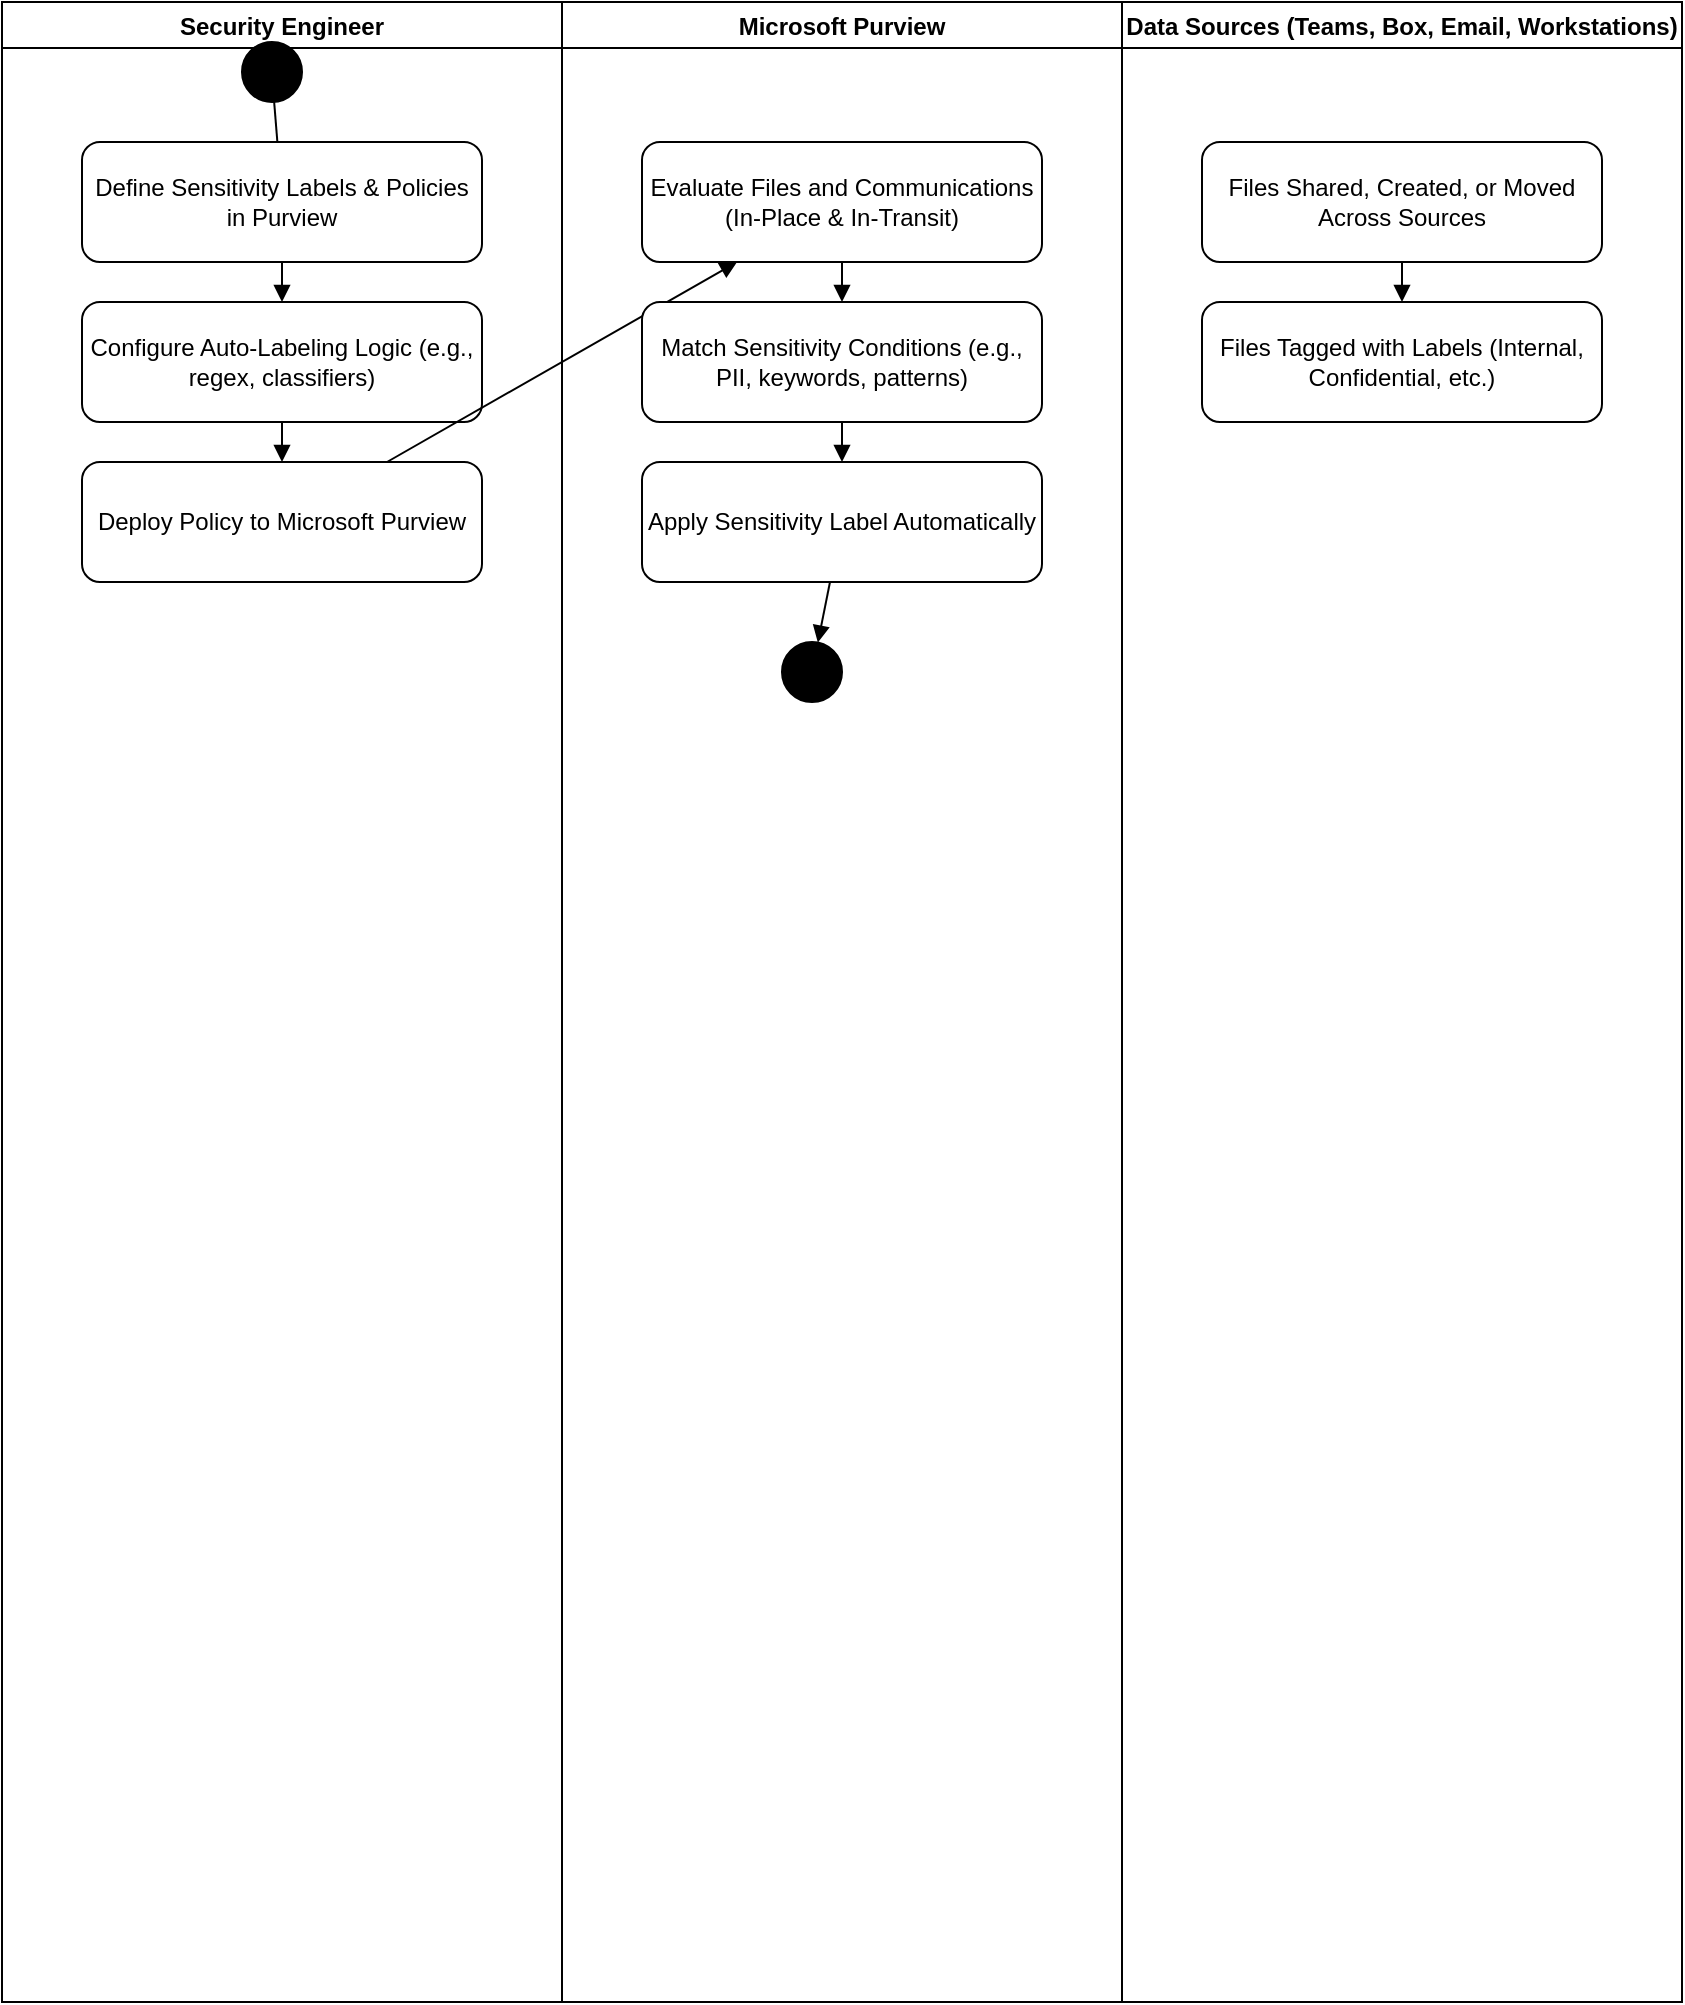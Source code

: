 <mxfile>
  <diagram name="Purview Auto-Categorization Flow" id="0">
    <mxGraphModel dx="1200" dy="720" grid="1" gridSize="10" guides="1" tooltips="1" connect="1" arrows="1" fold="1" page="1" pageScale="1" pageWidth="850" pageHeight="1100" math="0" shadow="0">
      <root>
        <mxCell id="0"/>
        <mxCell id="1" parent="0"/>

        <mxCell id="2" value="Security Engineer" style="swimlane" vertex="1" parent="1">
          <mxGeometry x="0" y="0" width="280" height="1000" as="geometry"/>
        </mxCell>
        <mxCell id="3" value="Microsoft Purview" style="swimlane" vertex="1" parent="1">
          <mxGeometry x="280" y="0" width="280" height="1000" as="geometry"/>
        </mxCell>
        <mxCell id="4" value="Data Sources (Teams, Box, Email, Workstations)" style="swimlane" vertex="1" parent="1">
          <mxGeometry x="560" y="0" width="280" height="1000" as="geometry"/>
        </mxCell>

        <mxCell id="5" value="" style="ellipse;whiteSpace=wrap;html=1;aspect=fixed;fillColor=#000000;" vertex="1" parent="2">
          <mxGeometry x="120" y="20" width="30" height="30" as="geometry"/>
        </mxCell>

        <mxCell id="6" value="Define Sensitivity Labels &amp; Policies in Purview" style="rounded=1;whiteSpace=wrap;html=1;" vertex="1" parent="2">
          <mxGeometry x="40" y="70" width="200" height="60" as="geometry"/>
        </mxCell>
        <mxCell id="7" value="Configure Auto-Labeling Logic (e.g., regex, classifiers)" style="rounded=1;whiteSpace=wrap;html=1;" vertex="1" parent="2">
          <mxGeometry x="40" y="150" width="200" height="60" as="geometry"/>
        </mxCell>
        <mxCell id="8" value="Deploy Policy to Microsoft Purview" style="rounded=1;whiteSpace=wrap;html=1;" vertex="1" parent="2">
          <mxGeometry x="40" y="230" width="200" height="60" as="geometry"/>
        </mxCell>
        <mxCell id="9" value="Evaluate Files and Communications (In-Place &amp; In-Transit)" style="rounded=1;whiteSpace=wrap;html=1;" vertex="1" parent="3">
          <mxGeometry x="40" y="70" width="200" height="60" as="geometry"/>
        </mxCell>
        <mxCell id="10" value="Match Sensitivity Conditions (e.g., PII, keywords, patterns)" style="rounded=1;whiteSpace=wrap;html=1;" vertex="1" parent="3">
          <mxGeometry x="40" y="150" width="200" height="60" as="geometry"/>
        </mxCell>
        <mxCell id="11" value="Apply Sensitivity Label Automatically" style="rounded=1;whiteSpace=wrap;html=1;" vertex="1" parent="3">
          <mxGeometry x="40" y="230" width="200" height="60" as="geometry"/>
        </mxCell>
        <mxCell id="12" value="Files Shared, Created, or Moved Across Sources" style="rounded=1;whiteSpace=wrap;html=1;" vertex="1" parent="4">
          <mxGeometry x="40" y="70" width="200" height="60" as="geometry"/>
        </mxCell>
        <mxCell id="13" value="Files Tagged with Labels (Internal, Confidential, etc.)" style="rounded=1;whiteSpace=wrap;html=1;" vertex="1" parent="4">
          <mxGeometry x="40" y="150" width="200" height="60" as="geometry"/>
        </mxCell>

        <mxCell id="14" value="" style="ellipse;whiteSpace=wrap;html=1;aspect=fixed;fillColor=#000000;" vertex="1" parent="3">
          <mxGeometry x="110" y="320" width="30" height="30" as="geometry"/>
        </mxCell>

        <mxCell id="e1" style="endArrow=none;" edge="1" parent="2" source="5" target="6"><mxGeometry relative="1" as="geometry"/></mxCell>
        <mxCell id="e2" style="endArrow=block;" edge="1" parent="2" source="6" target="7"><mxGeometry relative="1" as="geometry"/></mxCell>
        <mxCell id="e3" style="endArrow=block;" edge="1" parent="2" source="7" target="8"><mxGeometry relative="1" as="geometry"/></mxCell>
        <mxCell id="e4" style="endArrow=block;" edge="1" parent="2" source="8" target="9"><mxGeometry relative="1" as="geometry"/></mxCell>
        <mxCell id="e5" style="endArrow=block;" edge="1" parent="3" source="9" target="10"><mxGeometry relative="1" as="geometry"/></mxCell>
        <mxCell id="e6" style="endArrow=block;" edge="1" parent="3" source="10" target="11"><mxGeometry relative="1" as="geometry"/></mxCell>
        <mxCell id="e7" style="endArrow=block;" edge="1" parent="4" source="12" target="13"><mxGeometry relative="1" as="geometry"/></mxCell>
        <mxCell id="e8" style="endArrow=block;" edge="1" parent="3" source="11" target="14"><mxGeometry relative="1" as="geometry"/></mxCell>
      </root>
    </mxGraphModel>
  </diagram>
</mxfile>